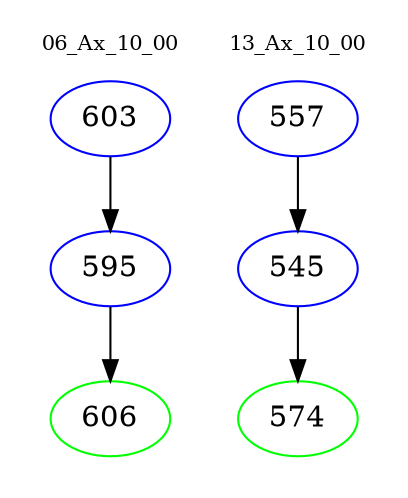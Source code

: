 digraph{
subgraph cluster_0 {
color = white
label = "06_Ax_10_00";
fontsize=10;
T0_603 [label="603", color="blue"]
T0_603 -> T0_595 [color="black"]
T0_595 [label="595", color="blue"]
T0_595 -> T0_606 [color="black"]
T0_606 [label="606", color="green"]
}
subgraph cluster_1 {
color = white
label = "13_Ax_10_00";
fontsize=10;
T1_557 [label="557", color="blue"]
T1_557 -> T1_545 [color="black"]
T1_545 [label="545", color="blue"]
T1_545 -> T1_574 [color="black"]
T1_574 [label="574", color="green"]
}
}
